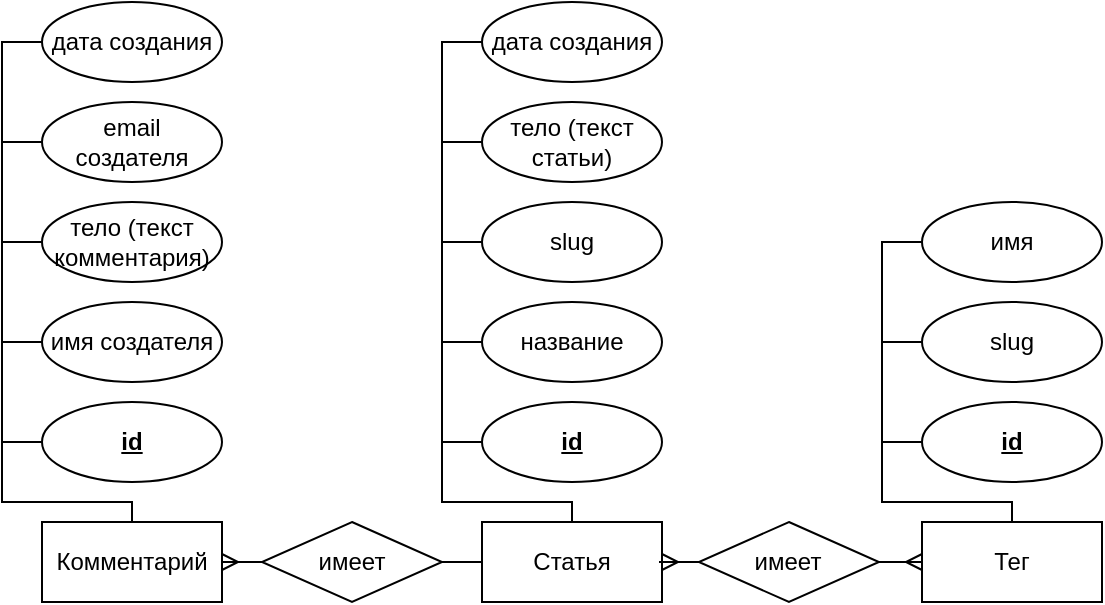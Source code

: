 <mxfile version="12.6.5" type="device"><diagram id="MOMAaQrpa8IjZjFATtxs" name="Page-1"><mxGraphModel dx="981" dy="1721" grid="1" gridSize="10" guides="1" tooltips="1" connect="1" arrows="1" fold="1" page="1" pageScale="1" pageWidth="827" pageHeight="1169" math="0" shadow="0"><root><mxCell id="0"/><mxCell id="1" parent="0"/><mxCell id="cGvVSNeU4uGZ1R_6ikEB-16" style="edgeStyle=orthogonalEdgeStyle;rounded=0;orthogonalLoop=1;jettySize=auto;html=1;entryX=0;entryY=0.5;entryDx=0;entryDy=0;endArrow=none;endFill=0;" edge="1" parent="1" source="cGvVSNeU4uGZ1R_6ikEB-1" target="cGvVSNeU4uGZ1R_6ikEB-11"><mxGeometry relative="1" as="geometry"><Array as="points"><mxPoint x="305" y="130"/><mxPoint x="240" y="130"/><mxPoint x="240" y="100"/></Array></mxGeometry></mxCell><mxCell id="cGvVSNeU4uGZ1R_6ikEB-1" value="Статья" style="rounded=0;whiteSpace=wrap;html=1;" vertex="1" parent="1"><mxGeometry x="260" y="140" width="90" height="40" as="geometry"/></mxCell><mxCell id="cGvVSNeU4uGZ1R_6ikEB-36" style="edgeStyle=orthogonalEdgeStyle;rounded=0;orthogonalLoop=1;jettySize=auto;html=1;entryX=0;entryY=0.5;entryDx=0;entryDy=0;endArrow=none;endFill=0;" edge="1" parent="1" source="cGvVSNeU4uGZ1R_6ikEB-2" target="cGvVSNeU4uGZ1R_6ikEB-30"><mxGeometry relative="1" as="geometry"><Array as="points"><mxPoint x="85" y="130"/><mxPoint x="20" y="130"/><mxPoint x="20" y="100"/></Array></mxGeometry></mxCell><mxCell id="cGvVSNeU4uGZ1R_6ikEB-2" value="Комментарий" style="rounded=0;whiteSpace=wrap;html=1;" vertex="1" parent="1"><mxGeometry x="40" y="140" width="90" height="40" as="geometry"/></mxCell><mxCell id="cGvVSNeU4uGZ1R_6ikEB-27" style="edgeStyle=orthogonalEdgeStyle;rounded=0;orthogonalLoop=1;jettySize=auto;html=1;entryX=0;entryY=0.5;entryDx=0;entryDy=0;endArrow=none;endFill=0;" edge="1" parent="1" source="cGvVSNeU4uGZ1R_6ikEB-3" target="cGvVSNeU4uGZ1R_6ikEB-21"><mxGeometry relative="1" as="geometry"><Array as="points"><mxPoint x="525" y="130"/><mxPoint x="460" y="130"/><mxPoint x="460" y="100"/></Array></mxGeometry></mxCell><mxCell id="cGvVSNeU4uGZ1R_6ikEB-3" value="Тег" style="rounded=0;whiteSpace=wrap;html=1;" vertex="1" parent="1"><mxGeometry x="480" y="140" width="90" height="40" as="geometry"/></mxCell><mxCell id="cGvVSNeU4uGZ1R_6ikEB-6" style="edgeStyle=orthogonalEdgeStyle;rounded=0;orthogonalLoop=1;jettySize=auto;html=1;entryX=0;entryY=0.5;entryDx=0;entryDy=0;endArrow=none;endFill=0;" edge="1" parent="1" source="cGvVSNeU4uGZ1R_6ikEB-4" target="cGvVSNeU4uGZ1R_6ikEB-1"><mxGeometry relative="1" as="geometry"/></mxCell><mxCell id="cGvVSNeU4uGZ1R_6ikEB-7" style="edgeStyle=orthogonalEdgeStyle;rounded=0;orthogonalLoop=1;jettySize=auto;html=1;entryX=1;entryY=0.5;entryDx=0;entryDy=0;endArrow=ERmany;endFill=0;" edge="1" parent="1" source="cGvVSNeU4uGZ1R_6ikEB-4" target="cGvVSNeU4uGZ1R_6ikEB-2"><mxGeometry relative="1" as="geometry"/></mxCell><mxCell id="cGvVSNeU4uGZ1R_6ikEB-4" value="имеет" style="rhombus;whiteSpace=wrap;html=1;" vertex="1" parent="1"><mxGeometry x="150" y="140" width="90" height="40" as="geometry"/></mxCell><mxCell id="cGvVSNeU4uGZ1R_6ikEB-9" style="edgeStyle=orthogonalEdgeStyle;rounded=0;orthogonalLoop=1;jettySize=auto;html=1;entryX=1;entryY=0.5;entryDx=0;entryDy=0;endArrow=ERmany;endFill=0;" edge="1" parent="1" source="cGvVSNeU4uGZ1R_6ikEB-5" target="cGvVSNeU4uGZ1R_6ikEB-1"><mxGeometry relative="1" as="geometry"/></mxCell><mxCell id="cGvVSNeU4uGZ1R_6ikEB-10" style="edgeStyle=orthogonalEdgeStyle;rounded=0;orthogonalLoop=1;jettySize=auto;html=1;entryX=0;entryY=0.5;entryDx=0;entryDy=0;endArrow=ERmany;endFill=0;" edge="1" parent="1" source="cGvVSNeU4uGZ1R_6ikEB-5" target="cGvVSNeU4uGZ1R_6ikEB-3"><mxGeometry relative="1" as="geometry"/></mxCell><mxCell id="cGvVSNeU4uGZ1R_6ikEB-5" value="имеет" style="rhombus;whiteSpace=wrap;html=1;" vertex="1" parent="1"><mxGeometry x="368.47" y="140" width="90" height="40" as="geometry"/></mxCell><mxCell id="cGvVSNeU4uGZ1R_6ikEB-11" value="&lt;b&gt;&lt;u&gt;id&lt;/u&gt;&lt;/b&gt;" style="ellipse;whiteSpace=wrap;html=1;" vertex="1" parent="1"><mxGeometry x="260" y="80" width="90" height="40" as="geometry"/></mxCell><mxCell id="cGvVSNeU4uGZ1R_6ikEB-17" style="edgeStyle=orthogonalEdgeStyle;rounded=0;orthogonalLoop=1;jettySize=auto;html=1;endArrow=none;endFill=0;" edge="1" parent="1" source="cGvVSNeU4uGZ1R_6ikEB-12"><mxGeometry relative="1" as="geometry"><mxPoint x="240" y="100" as="targetPoint"/></mxGeometry></mxCell><mxCell id="cGvVSNeU4uGZ1R_6ikEB-12" value="название" style="ellipse;whiteSpace=wrap;html=1;" vertex="1" parent="1"><mxGeometry x="260" y="30" width="90" height="40" as="geometry"/></mxCell><mxCell id="cGvVSNeU4uGZ1R_6ikEB-18" style="edgeStyle=orthogonalEdgeStyle;rounded=0;orthogonalLoop=1;jettySize=auto;html=1;endArrow=none;endFill=0;" edge="1" parent="1" source="cGvVSNeU4uGZ1R_6ikEB-13"><mxGeometry relative="1" as="geometry"><mxPoint x="240" y="50" as="targetPoint"/></mxGeometry></mxCell><mxCell id="cGvVSNeU4uGZ1R_6ikEB-13" value="slug" style="ellipse;whiteSpace=wrap;html=1;" vertex="1" parent="1"><mxGeometry x="260" y="-20" width="90" height="40" as="geometry"/></mxCell><mxCell id="cGvVSNeU4uGZ1R_6ikEB-19" style="edgeStyle=orthogonalEdgeStyle;rounded=0;orthogonalLoop=1;jettySize=auto;html=1;endArrow=none;endFill=0;" edge="1" parent="1" source="cGvVSNeU4uGZ1R_6ikEB-14"><mxGeometry relative="1" as="geometry"><mxPoint x="240" as="targetPoint"/></mxGeometry></mxCell><mxCell id="cGvVSNeU4uGZ1R_6ikEB-14" value="тело (текст статьи)" style="ellipse;whiteSpace=wrap;html=1;" vertex="1" parent="1"><mxGeometry x="260" y="-70" width="90" height="40" as="geometry"/></mxCell><mxCell id="cGvVSNeU4uGZ1R_6ikEB-20" style="edgeStyle=orthogonalEdgeStyle;rounded=0;orthogonalLoop=1;jettySize=auto;html=1;endArrow=none;endFill=0;" edge="1" parent="1" source="cGvVSNeU4uGZ1R_6ikEB-15"><mxGeometry relative="1" as="geometry"><mxPoint x="240" y="-50" as="targetPoint"/></mxGeometry></mxCell><mxCell id="cGvVSNeU4uGZ1R_6ikEB-15" value="дата создания" style="ellipse;whiteSpace=wrap;html=1;" vertex="1" parent="1"><mxGeometry x="260" y="-120" width="90" height="40" as="geometry"/></mxCell><mxCell id="cGvVSNeU4uGZ1R_6ikEB-21" value="&lt;b&gt;&lt;u&gt;id&lt;/u&gt;&lt;/b&gt;" style="ellipse;whiteSpace=wrap;html=1;" vertex="1" parent="1"><mxGeometry x="480" y="80" width="90" height="40" as="geometry"/></mxCell><mxCell id="cGvVSNeU4uGZ1R_6ikEB-28" style="edgeStyle=orthogonalEdgeStyle;rounded=0;orthogonalLoop=1;jettySize=auto;html=1;endArrow=none;endFill=0;" edge="1" parent="1" source="cGvVSNeU4uGZ1R_6ikEB-23"><mxGeometry relative="1" as="geometry"><mxPoint x="460" y="100" as="targetPoint"/></mxGeometry></mxCell><mxCell id="cGvVSNeU4uGZ1R_6ikEB-23" value="slug" style="ellipse;whiteSpace=wrap;html=1;" vertex="1" parent="1"><mxGeometry x="480" y="30" width="90" height="40" as="geometry"/></mxCell><mxCell id="cGvVSNeU4uGZ1R_6ikEB-29" style="edgeStyle=orthogonalEdgeStyle;rounded=0;orthogonalLoop=1;jettySize=auto;html=1;endArrow=none;endFill=0;" edge="1" parent="1" source="cGvVSNeU4uGZ1R_6ikEB-24"><mxGeometry relative="1" as="geometry"><mxPoint x="460" y="50" as="targetPoint"/></mxGeometry></mxCell><mxCell id="cGvVSNeU4uGZ1R_6ikEB-24" value="имя" style="ellipse;whiteSpace=wrap;html=1;" vertex="1" parent="1"><mxGeometry x="480" y="-20" width="90" height="40" as="geometry"/></mxCell><mxCell id="cGvVSNeU4uGZ1R_6ikEB-30" value="&lt;b&gt;&lt;u&gt;id&lt;/u&gt;&lt;/b&gt;" style="ellipse;whiteSpace=wrap;html=1;" vertex="1" parent="1"><mxGeometry x="40" y="80" width="90" height="40" as="geometry"/></mxCell><mxCell id="cGvVSNeU4uGZ1R_6ikEB-37" style="edgeStyle=orthogonalEdgeStyle;rounded=0;orthogonalLoop=1;jettySize=auto;html=1;endArrow=none;endFill=0;" edge="1" parent="1" source="cGvVSNeU4uGZ1R_6ikEB-31"><mxGeometry relative="1" as="geometry"><mxPoint x="20" y="100" as="targetPoint"/></mxGeometry></mxCell><mxCell id="cGvVSNeU4uGZ1R_6ikEB-31" value="имя создателя" style="ellipse;whiteSpace=wrap;html=1;" vertex="1" parent="1"><mxGeometry x="40" y="30" width="90" height="40" as="geometry"/></mxCell><mxCell id="cGvVSNeU4uGZ1R_6ikEB-38" style="edgeStyle=orthogonalEdgeStyle;rounded=0;orthogonalLoop=1;jettySize=auto;html=1;endArrow=none;endFill=0;" edge="1" parent="1" source="cGvVSNeU4uGZ1R_6ikEB-32"><mxGeometry relative="1" as="geometry"><mxPoint x="20" y="50" as="targetPoint"/></mxGeometry></mxCell><mxCell id="cGvVSNeU4uGZ1R_6ikEB-32" value="тело (текст комментария)" style="ellipse;whiteSpace=wrap;html=1;" vertex="1" parent="1"><mxGeometry x="40" y="-20" width="90" height="40" as="geometry"/></mxCell><mxCell id="cGvVSNeU4uGZ1R_6ikEB-39" style="edgeStyle=orthogonalEdgeStyle;rounded=0;orthogonalLoop=1;jettySize=auto;html=1;endArrow=none;endFill=0;" edge="1" parent="1" source="cGvVSNeU4uGZ1R_6ikEB-33"><mxGeometry relative="1" as="geometry"><mxPoint x="20" as="targetPoint"/></mxGeometry></mxCell><mxCell id="cGvVSNeU4uGZ1R_6ikEB-33" value="email создателя" style="ellipse;whiteSpace=wrap;html=1;" vertex="1" parent="1"><mxGeometry x="40" y="-70" width="90" height="40" as="geometry"/></mxCell><mxCell id="cGvVSNeU4uGZ1R_6ikEB-40" style="edgeStyle=orthogonalEdgeStyle;rounded=0;orthogonalLoop=1;jettySize=auto;html=1;endArrow=none;endFill=0;" edge="1" parent="1" source="cGvVSNeU4uGZ1R_6ikEB-34"><mxGeometry relative="1" as="geometry"><mxPoint x="20" y="-50" as="targetPoint"/></mxGeometry></mxCell><mxCell id="cGvVSNeU4uGZ1R_6ikEB-34" value="дата создания" style="ellipse;whiteSpace=wrap;html=1;" vertex="1" parent="1"><mxGeometry x="40" y="-120" width="90" height="40" as="geometry"/></mxCell></root></mxGraphModel></diagram></mxfile>